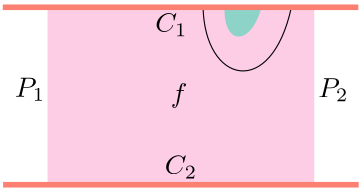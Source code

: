 <?xml version="1.0"?>
<!DOCTYPE ipe SYSTEM "ipe.dtd">
<ipe version="70218" creator="Ipe 7.2.18">
<info created="D:20200824150933" modified="D:20200826145021"/>
<ipestyle name="basic">
<symbol name="arrow/arc(spx)">
<path stroke="sym-stroke" fill="sym-stroke" pen="sym-pen">
0 0 m
-1 0.333 l
-1 -0.333 l
h
</path>
</symbol>
<symbol name="arrow/farc(spx)">
<path stroke="sym-stroke" fill="white" pen="sym-pen">
0 0 m
-1 0.333 l
-1 -0.333 l
h
</path>
</symbol>
<symbol name="arrow/ptarc(spx)">
<path stroke="sym-stroke" fill="sym-stroke" pen="sym-pen">
0 0 m
-1 0.333 l
-0.8 0 l
-1 -0.333 l
h
</path>
</symbol>
<symbol name="arrow/fptarc(spx)">
<path stroke="sym-stroke" fill="white" pen="sym-pen">
0 0 m
-1 0.333 l
-0.8 0 l
-1 -0.333 l
h
</path>
</symbol>
<symbol name="mark/circle(sx)" transformations="translations">
<path fill="sym-stroke">
0.6 0 0 0.6 0 0 e
0.4 0 0 0.4 0 0 e
</path>
</symbol>
<symbol name="mark/disk(sx)" transformations="translations">
<path fill="sym-stroke">
0.6 0 0 0.6 0 0 e
</path>
</symbol>
<symbol name="mark/fdisk(sfx)" transformations="translations">
<group>
<path fill="sym-fill">
0.5 0 0 0.5 0 0 e
</path>
<path fill="sym-stroke" fillrule="eofill">
0.6 0 0 0.6 0 0 e
0.4 0 0 0.4 0 0 e
</path>
</group>
</symbol>
<symbol name="mark/box(sx)" transformations="translations">
<path fill="sym-stroke" fillrule="eofill">
-0.6 -0.6 m
0.6 -0.6 l
0.6 0.6 l
-0.6 0.6 l
h
-0.4 -0.4 m
0.4 -0.4 l
0.4 0.4 l
-0.4 0.4 l
h
</path>
</symbol>
<symbol name="mark/square(sx)" transformations="translations">
<path fill="sym-stroke">
-0.6 -0.6 m
0.6 -0.6 l
0.6 0.6 l
-0.6 0.6 l
h
</path>
</symbol>
<symbol name="mark/fsquare(sfx)" transformations="translations">
<group>
<path fill="sym-fill">
-0.5 -0.5 m
0.5 -0.5 l
0.5 0.5 l
-0.5 0.5 l
h
</path>
<path fill="sym-stroke" fillrule="eofill">
-0.6 -0.6 m
0.6 -0.6 l
0.6 0.6 l
-0.6 0.6 l
h
-0.4 -0.4 m
0.4 -0.4 l
0.4 0.4 l
-0.4 0.4 l
h
</path>
</group>
</symbol>
<symbol name="mark/cross(sx)" transformations="translations">
<group>
<path fill="sym-stroke">
-0.43 -0.57 m
0.57 0.43 l
0.43 0.57 l
-0.57 -0.43 l
h
</path>
<path fill="sym-stroke">
-0.43 0.57 m
0.57 -0.43 l
0.43 -0.57 l
-0.57 0.43 l
h
</path>
</group>
</symbol>
<symbol name="arrow/fnormal(spx)">
<path stroke="sym-stroke" fill="white" pen="sym-pen">
0 0 m
-1 0.333 l
-1 -0.333 l
h
</path>
</symbol>
<symbol name="arrow/pointed(spx)">
<path stroke="sym-stroke" fill="sym-stroke" pen="sym-pen">
0 0 m
-1 0.333 l
-0.8 0 l
-1 -0.333 l
h
</path>
</symbol>
<symbol name="arrow/fpointed(spx)">
<path stroke="sym-stroke" fill="white" pen="sym-pen">
0 0 m
-1 0.333 l
-0.8 0 l
-1 -0.333 l
h
</path>
</symbol>
<symbol name="arrow/linear(spx)">
<path stroke="sym-stroke" pen="sym-pen">
-1 0.333 m
0 0 l
-1 -0.333 l
</path>
</symbol>
<symbol name="arrow/fdouble(spx)">
<path stroke="sym-stroke" fill="white" pen="sym-pen">
0 0 m
-1 0.333 l
-1 -0.333 l
h
-1 0 m
-2 0.333 l
-2 -0.333 l
h
</path>
</symbol>
<symbol name="arrow/double(spx)">
<path stroke="sym-stroke" fill="sym-stroke" pen="sym-pen">
0 0 m
-1 0.333 l
-1 -0.333 l
h
-1 0 m
-2 0.333 l
-2 -0.333 l
h
</path>
</symbol>
<symbol name="arrow/mid-normal(spx)">
<path stroke="sym-stroke" fill="sym-stroke" pen="sym-pen">
0.5 0 m
-0.5 0.333 l
-0.5 -0.333 l
h
</path>
</symbol>
<symbol name="arrow/mid-fnormal(spx)">
<path stroke="sym-stroke" fill="white" pen="sym-pen">
0.5 0 m
-0.5 0.333 l
-0.5 -0.333 l
h
</path>
</symbol>
<symbol name="arrow/mid-pointed(spx)">
<path stroke="sym-stroke" fill="sym-stroke" pen="sym-pen">
0.5 0 m
-0.5 0.333 l
-0.3 0 l
-0.5 -0.333 l
h
</path>
</symbol>
<symbol name="arrow/mid-fpointed(spx)">
<path stroke="sym-stroke" fill="white" pen="sym-pen">
0.5 0 m
-0.5 0.333 l
-0.3 0 l
-0.5 -0.333 l
h
</path>
</symbol>
<symbol name="arrow/mid-double(spx)">
<path stroke="sym-stroke" fill="sym-stroke" pen="sym-pen">
1 0 m
0 0.333 l
0 -0.333 l
h
0 0 m
-1 0.333 l
-1 -0.333 l
h
</path>
</symbol>
<symbol name="arrow/mid-fdouble(spx)">
<path stroke="sym-stroke" fill="white" pen="sym-pen">
1 0 m
0 0.333 l
0 -0.333 l
h
0 0 m
-1 0.333 l
-1 -0.333 l
h
</path>
</symbol>
<pen name="heavier" value="0.8"/>
<pen name="fat" value="1.2"/>
<pen name="ultrafat" value="2"/>
<symbolsize name="large" value="5"/>
<symbolsize name="small" value="2"/>
<symbolsize name="tiny" value="1.1"/>
<arrowsize name="large" value="10"/>
<arrowsize name="small" value="5"/>
<arrowsize name="tiny" value="3"/>
<color name="red" value="1 0 0"/>
<color name="blue" value="0 0 1"/>
<color name="green" value="0 1 0"/>
<color name="yellow" value="1 1 0"/>
<color name="orange" value="1 0.647 0"/>
<color name="gold" value="1 0.843 0"/>
<color name="purple" value="0.627 0.125 0.941"/>
<color name="gray" value="0.745"/>
<color name="brown" value="0.647 0.165 0.165"/>
<color name="navy" value="0 0 0.502"/>
<color name="pink" value="1 0.753 0.796"/>
<color name="seagreen" value="0.18 0.545 0.341"/>
<color name="turquoise" value="0.251 0.878 0.816"/>
<color name="violet" value="0.933 0.51 0.933"/>
<color name="darkblue" value="0 0 0.545"/>
<color name="darkcyan" value="0 0.545 0.545"/>
<color name="darkgray" value="0.663"/>
<color name="darkgreen" value="0 0.392 0"/>
<color name="darkmagenta" value="0.545 0 0.545"/>
<color name="darkorange" value="1 0.549 0"/>
<color name="darkred" value="0.545 0 0"/>
<color name="lightblue" value="0.678 0.847 0.902"/>
<color name="lightcyan" value="0.878 1 1"/>
<color name="lightgray" value="0.827"/>
<color name="lightgreen" value="0.565 0.933 0.565"/>
<color name="lightyellow" value="1 1 0.878"/>
<dashstyle name="dotted" value="[1 3] 0"/>
<dashstyle name="dashed" value="[4] 0"/>
<dashstyle name="dash dotted" value="[4 2 1 2] 0"/>
<dashstyle name="dash dot dotted" value="[4 2 1 2 1 2] 0"/>
<textsize name="large" value="\large"/>
<textsize name="small" value="\small"/>
<textsize name="tiny" value="\tiny"/>
<textsize name="Large" value="\Large"/>
<textsize name="LARGE" value="\LARGE"/>
<textsize name="huge" value="\huge"/>
<textsize name="Huge" value="\Huge"/>
<textsize name="footnote" value="\footnotesize"/>
<textstyle name="center" begin="\begin{center}" end="\end{center}"/>
<textstyle name="itemize" begin="\begin{itemize}" end="\end{itemize}"/>
<textstyle name="item" begin="\begin{itemize}\item{}" end="\end{itemize}"/>
<gridsize name="4 pts" value="4"/>
<gridsize name="8 pts (~3 mm)" value="8"/>
<gridsize name="16 pts (~6 mm)" value="16"/>
<gridsize name="32 pts (~12 mm)" value="32"/>
<gridsize name="10 pts (~3.5 mm)" value="10"/>
<gridsize name="20 pts (~7 mm)" value="20"/>
<gridsize name="14 pts (~5 mm)" value="14"/>
<gridsize name="28 pts (~10 mm)" value="28"/>
<gridsize name="56 pts (~20 mm)" value="56"/>
<anglesize name="90 deg" value="90"/>
<anglesize name="60 deg" value="60"/>
<anglesize name="45 deg" value="45"/>
<anglesize name="30 deg" value="30"/>
<anglesize name="22.5 deg" value="22.5"/>
<opacity name="10%" value="0.1"/>
<opacity name="30%" value="0.3"/>
<opacity name="50%" value="0.5"/>
<opacity name="75%" value="0.75"/>
<tiling name="falling" angle="-60" step="4" width="1"/>
<tiling name="rising" angle="30" step="4" width="1"/>
</ipestyle>
<ipestyle name="brew">
<pen name="fattyfatfat" value="4"/>
<color name="aliceblue" value="0.941 0.973 1"/>
<color name="brew1" value="0.552 0.827 0.78"/>
<color name="brew2" value="1 1 0.701"/>
<color name="brew3" value="0.745 0.729 0.854"/>
<color name="brew4" value="0.984 0.501 0.447"/>
<color name="brew5" value="0.501 0.694 0.827"/>
<color name="brew6" value="0.992 0.705 0.384"/>
<color name="brew7" value="0.701 0.87 0.411"/>
<color name="brew8" value="0.988 0.803 0.898"/>
</ipestyle>
<ipestyle>
<opacity name="10%" value="0.1"/>
<opacity name="30%" value="0.3"/>
<opacity name="50%" value="0.5"/>
<opacity name="20%" value="0.2"/>
<opacity name="40%" value="0.4"/>
<opacity name="60%" value="0.6"/>
<opacity name="70%" value="0.7"/>
<opacity name="80%" value="0.8"/>
<opacity name="90%" value="0.9"/>
</ipestyle>
<page>
<layer name="common"/>
<layer name="case-1"/>
<layer name="case-2"/>
<layer name="case-3"/>
<layer name="case-4"/>
<layer name="end-case"/>
<layer name="f"/>
<view layers="common case-1 f" active="common"/>
<view layers="common case-2 f" active="case-1"/>
<view layers="common case-3 f" active="case-2"/>
<view layers="common case-4 f" active="case-3"/>
<view layers="common end-case" active="end-case"/>
<path layer="common" fill="brew8">
208 768 m
208 704 l
304 704 l
304 768 l
h
</path>
<path layer="end-case" fill="brew3">
208 768 m
208 704 l
304 704 l
304 768 l
h
</path>
<text layer="f" matrix="1 0 0 1 1 2" transformations="translations" pos="254.32 734.274" stroke="black" type="label" width="5.95" height="6.926" depth="1.93" halign="center" valign="center" style="math">f</text>
<text layer="common" matrix="1 0 0 1 0 3" transformations="translations" pos="252.562 762.751" stroke="black" type="label" width="11.59" height="6.812" depth="1.49" halign="center" valign="top" style="math">C_1</text>
<text matrix="1 0 0 1 3.46073 -56.5037" transformations="translations" pos="252.562 762.751" stroke="black" type="label" width="11.59" height="6.812" depth="1.49" halign="center" valign="bottom" style="math">C_2</text>
<text matrix="1 0 0 1 8 0" transformations="translations" pos="199.125 735.681" stroke="black" type="label" width="10.866" height="6.812" depth="1.49" halign="right" valign="baseline" style="math">P_1</text>
<text transformations="translations" pos="305.472 735.505" stroke="black" type="label" width="10.866" height="6.812" depth="1.49" valign="baseline" style="math">P_2</text>
<path layer="case-1" stroke="black">
263.988 768 m
264.515 740.251
288.597 734.45
295.804 768 c
</path>
<path layer="case-2" stroke="black">
268.382 768 m
269.437 732.165
276.644 717.751
304 718.278 c
</path>
<path stroke="black">
304 718.278 m
304 768 l
</path>
<path layer="case-3" stroke="black">
208 768 m
208 747.282 l
</path>
<path stroke="black">
304 745.7 m
304 768 l
</path>
<path stroke="black">
208 747.282 m
232.347 753.083
244.652 747.282
281.742 748.512
304 745.7 c
</path>
<use layer="case-4" name="mark/disk(sx)" pos="304 752.555" size="normal" stroke="brew4"/>
<use name="mark/disk(sx)" pos="304 734.626" size="normal" stroke="brew4"/>
<use name="mark/disk(sx)" pos="304 719.509" size="normal" stroke="brew4"/>
<use name="mark/disk(sx)" pos="304 704" size="normal" stroke="brew4"/>
<use name="mark/disk(sx)" pos="288.949 704" size="normal" stroke="brew4"/>
<use name="mark/disk(sx)" pos="260.824 704" size="normal" stroke="brew4"/>
<use name="mark/disk(sx)" pos="243.773 704" size="normal" stroke="brew4"/>
<use name="mark/disk(sx)" pos="227.25 704" size="normal" stroke="brew4"/>
<use name="mark/disk(sx)" pos="208 704" size="normal" stroke="brew4"/>
<use name="mark/disk(sx)" pos="208 720.915" size="normal" stroke="brew4"/>
<use name="mark/disk(sx)" pos="208 739.196" size="normal" stroke="brew4"/>
<path stroke="black">
284.906 768 m
268.734 746.579
279.632 725.485
274.007 704 c
</path>
<use name="mark/disk(sx)" pos="275.704 715.799" size="normal" stroke="brew7"/>
<path layer="case-1" fill="brew1">
271.722 768 m
271.195 754.137
281.038 753.434
285.081 768 c
</path>
<path layer="case-2" fill="brew1">
279.632 768 m
281.038 750.622
292.991 749.567
296.683 768 c
</path>
<path layer="case-3" fill="brew1">
268.558 768 m
271.019 756.774
283.499 754.313
285.784 768 c
</path>
<path layer="case-4" stroke="black">
275.904 744.704 m
241.664 742.536
227.25 752.731
208 752.028 c
</path>
<path fill="brew1">
220.57 768 m
221.097 756.423
239.027 750.446
240.082 768 c
</path>
<use name="mark/disk(sx)" pos="297.034 768" size="normal" stroke="brew4"/>
<use name="mark/disk(sx)" pos="304 768" size="normal" stroke="brew4"/>
<use name="mark/disk(sx)" pos="284.906 768" size="normal" stroke="gray"/>
<use name="mark/disk(sx)" pos="220.57 768" size="normal" stroke="brew4"/>
<use name="mark/disk(sx)" pos="240.082 768" size="normal" stroke="brew4"/>
<use name="mark/disk(sx)" pos="260.296 768" size="normal" stroke="brew4"/>
<use name="mark/disk(sx)" pos="273.48 768" size="normal" stroke="brew4"/>
<use name="mark/disk(sx)" pos="275.904 744.704" size="normal" stroke="brew7"/>
<use name="mark/disk(sx)" pos="278.355 755.918" size="normal" stroke="brew7"/>
<use name="mark/disk(sx)" pos="275.558 731.79" size="normal" stroke="brew7"/>
<path stroke="black">
208 752.028 m
208 768 l
</path>
<use name="mark/disk(sx)" pos="208 768" size="normal" stroke="brew4"/>
<use name="mark/disk(sx)" pos="208 752.028" size="normal" stroke="brew4"/>
<use name="mark/disk(sx)" pos="274.007 704" size="normal" stroke="gray"/>
<path layer="end-case" stroke="black" fill="brew8">
208 754.519 m
221.257 754.519
224.449 744.707
208 743.288 c
</path>
<path stroke="black" fill="brew8">
208 731.82 m
228.941 731.939
228.35 719.525
208 718.698 c
</path>
<path stroke="black" fill="brew8">
304 760.548 m
284.387 757.593
282.614 747.189
304 746.244 c
</path>
<path stroke="black" fill="brew8">
304 738.559 m
288.17 738.204
285.333 730.52
304 726.264 c
</path>
<path stroke="black" fill="brew8">
304 718.58 m
288.998 721.18
285.806 716.097
304 709.831 c
</path>
<path stroke="black" fill="brew8">
208 768 m
208 704 l
</path>
<path stroke="black" fill="brew8">
304 768 m
304 704 l
</path>
<path stroke="brew7" fill="brew8" pen="ultrafat" cap="1">
208 768 m
208 754.519 l
</path>
<path matrix="1 0 0 1 0 0.00008087" stroke="brew7" pen="ultrafat">
208 754.519 m
221.257 754.519
224.449 744.707
208 743.288 c
</path>
<path stroke="brew7" pen="ultrafat" cap="1">
208 743.288 m
208 731.82 l
</path>
<path stroke="brew7" pen="ultrafat" cap="1">
208 718.698 m
208 704 l
</path>
<path matrix="1 0 0 1 0 0.00043719" stroke="brew7" pen="ultrafat">
208 731.82 m
228.941 731.939
228.35 719.525
208 718.698 c
</path>
<text matrix="1 0 0 1 -4 -4" transformations="translations" pos="221.02 739.032" stroke="brew7" type="label" width="10.866" height="7.493" depth="2.47" valign="baseline" style="math">P_1&apos;</text>
<path stroke="brew7" pen="ultrafat" cap="1">
304 768 m
304 760.548 l
</path>
<path stroke="brew7" pen="ultrafat" cap="1">
304 746.244 m
304 738.559 l
</path>
<path stroke="brew7" pen="ultrafat" cap="1">
304 726.264 m
304 718.58 l
</path>
<path stroke="brew7" pen="ultrafat" cap="1">
304 709.831 m
304 704 l
</path>
<path matrix="1 0 0 1 0 0.0004081" stroke="brew7" pen="ultrafat">
304 760.548 m
284.387 757.593
282.614 747.189
304 746.244 c
</path>
<path matrix="1 0 0 1 0 0.00009703" stroke="brew7" pen="ultrafat">
304 738.559 m
288.17 738.204
285.333 730.52
304 726.264 c
</path>
<path matrix="1 0 0 1 0 -0.00043829" stroke="brew7" pen="ultrafat">
304 718.58 m
288.998 721.18
285.806 716.097
304 709.831 c
</path>
<path layer="common" stroke="brew4" pen="ultrafat">
192 704 m
320 704 l
</path>
<path matrix="1 0 0 1 -0.118222 -0.118222" stroke="brew4" pen="ultrafat">
192 768 m
320 768 l
</path>
<text layer="end-case" matrix="1 0 0 1 1 2" transformations="translations" pos="288.17 732.648" stroke="brew7" type="label" width="10.866" height="7.493" depth="2.47" halign="right" valign="baseline" style="math">P_2&apos;</text>
<text transformations="translations" pos="255.186 734.894" stroke="black" type="label" width="5.109" height="4.297" depth="1.93" halign="center" valign="baseline" style="math">g</text>
</page>
</ipe>
